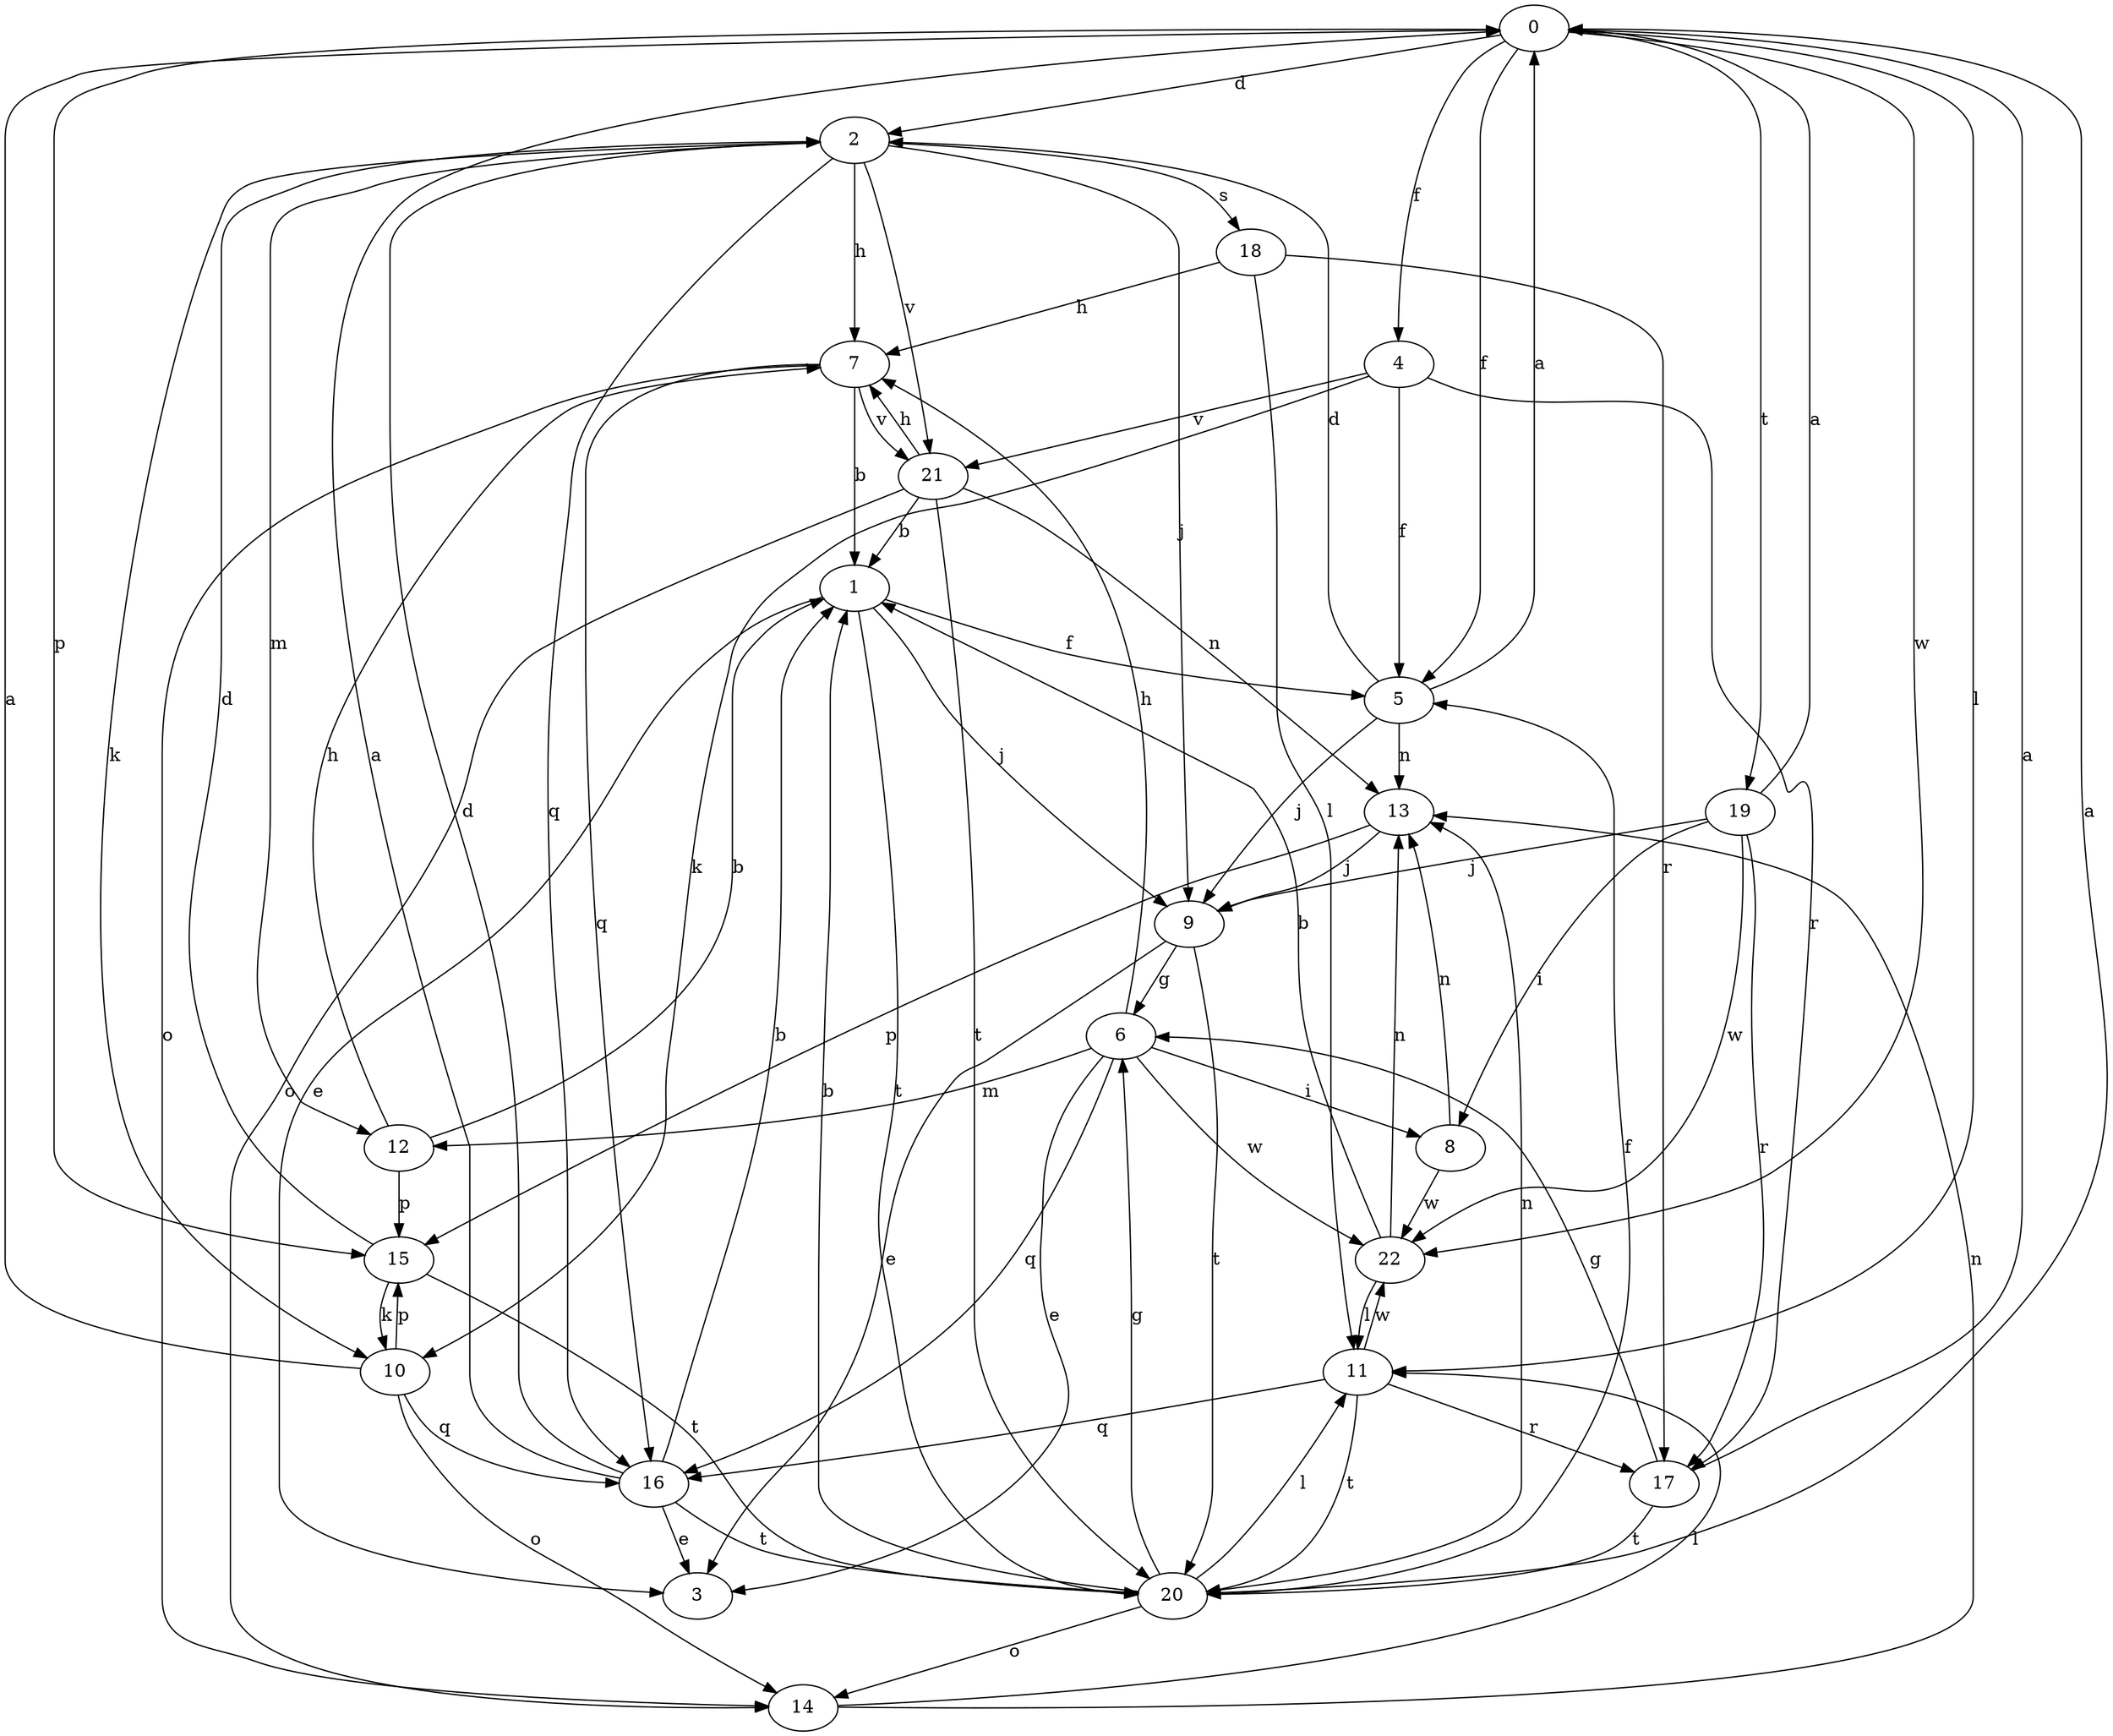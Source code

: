 strict digraph  {
0;
1;
2;
3;
4;
5;
6;
7;
8;
9;
10;
11;
12;
13;
14;
15;
16;
17;
18;
19;
20;
21;
22;
0 -> 2  [label=d];
0 -> 4  [label=f];
0 -> 5  [label=f];
0 -> 11  [label=l];
0 -> 15  [label=p];
0 -> 19  [label=t];
0 -> 22  [label=w];
1 -> 3  [label=e];
1 -> 5  [label=f];
1 -> 9  [label=j];
1 -> 20  [label=t];
2 -> 7  [label=h];
2 -> 9  [label=j];
2 -> 10  [label=k];
2 -> 12  [label=m];
2 -> 16  [label=q];
2 -> 18  [label=s];
2 -> 21  [label=v];
4 -> 5  [label=f];
4 -> 10  [label=k];
4 -> 17  [label=r];
4 -> 21  [label=v];
5 -> 0  [label=a];
5 -> 2  [label=d];
5 -> 9  [label=j];
5 -> 13  [label=n];
6 -> 3  [label=e];
6 -> 7  [label=h];
6 -> 8  [label=i];
6 -> 12  [label=m];
6 -> 16  [label=q];
6 -> 22  [label=w];
7 -> 1  [label=b];
7 -> 14  [label=o];
7 -> 16  [label=q];
7 -> 21  [label=v];
8 -> 13  [label=n];
8 -> 22  [label=w];
9 -> 3  [label=e];
9 -> 6  [label=g];
9 -> 20  [label=t];
10 -> 0  [label=a];
10 -> 14  [label=o];
10 -> 15  [label=p];
10 -> 16  [label=q];
11 -> 16  [label=q];
11 -> 17  [label=r];
11 -> 20  [label=t];
11 -> 22  [label=w];
12 -> 1  [label=b];
12 -> 7  [label=h];
12 -> 15  [label=p];
13 -> 9  [label=j];
13 -> 15  [label=p];
14 -> 11  [label=l];
14 -> 13  [label=n];
15 -> 2  [label=d];
15 -> 10  [label=k];
15 -> 20  [label=t];
16 -> 0  [label=a];
16 -> 1  [label=b];
16 -> 2  [label=d];
16 -> 3  [label=e];
16 -> 20  [label=t];
17 -> 0  [label=a];
17 -> 6  [label=g];
17 -> 20  [label=t];
18 -> 7  [label=h];
18 -> 11  [label=l];
18 -> 17  [label=r];
19 -> 0  [label=a];
19 -> 8  [label=i];
19 -> 9  [label=j];
19 -> 17  [label=r];
19 -> 22  [label=w];
20 -> 0  [label=a];
20 -> 1  [label=b];
20 -> 5  [label=f];
20 -> 6  [label=g];
20 -> 11  [label=l];
20 -> 13  [label=n];
20 -> 14  [label=o];
21 -> 1  [label=b];
21 -> 7  [label=h];
21 -> 13  [label=n];
21 -> 14  [label=o];
21 -> 20  [label=t];
22 -> 1  [label=b];
22 -> 11  [label=l];
22 -> 13  [label=n];
}

